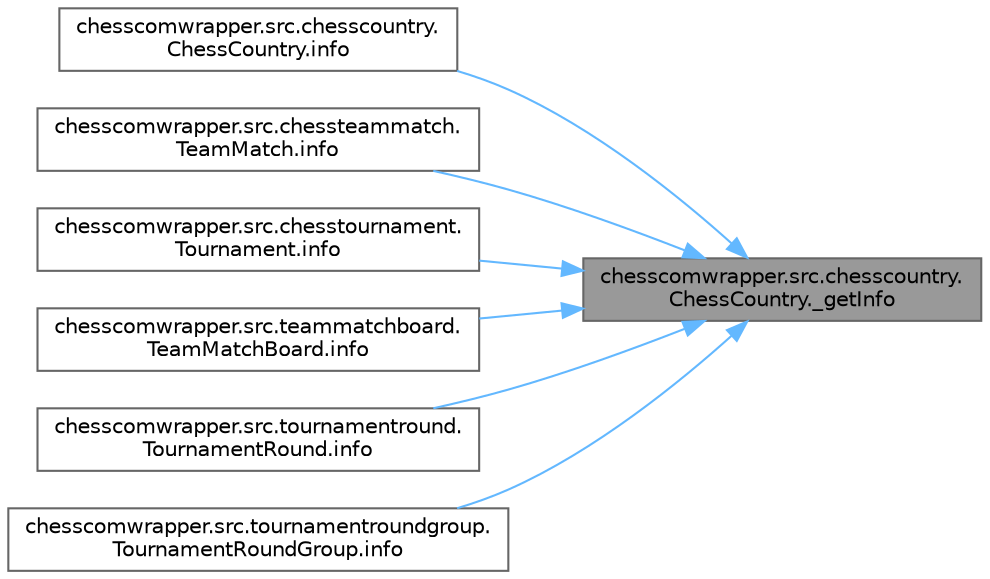 digraph "chesscomwrapper.src.chesscountry.ChessCountry._getInfo"
{
 // LATEX_PDF_SIZE
  bgcolor="transparent";
  edge [fontname=Helvetica,fontsize=10,labelfontname=Helvetica,labelfontsize=10];
  node [fontname=Helvetica,fontsize=10,shape=box,height=0.2,width=0.4];
  rankdir="RL";
  Node1 [label="chesscomwrapper.src.chesscountry.\lChessCountry._getInfo",height=0.2,width=0.4,color="gray40", fillcolor="grey60", style="filled", fontcolor="black",tooltip=" "];
  Node1 -> Node2 [dir="back",color="steelblue1",style="solid"];
  Node2 [label="chesscomwrapper.src.chesscountry.\lChessCountry.info",height=0.2,width=0.4,color="grey40", fillcolor="white", style="filled",URL="$classchesscomwrapper_1_1src_1_1chesscountry_1_1_chess_country.html#a12463578458d76758be4c68fd9623a07",tooltip=" "];
  Node1 -> Node3 [dir="back",color="steelblue1",style="solid"];
  Node3 [label="chesscomwrapper.src.chessteammatch.\lTeamMatch.info",height=0.2,width=0.4,color="grey40", fillcolor="white", style="filled",URL="$classchesscomwrapper_1_1src_1_1chessteammatch_1_1_team_match.html#aad4d4029d6e3cd6804baffe45dcf4ba6",tooltip=" "];
  Node1 -> Node4 [dir="back",color="steelblue1",style="solid"];
  Node4 [label="chesscomwrapper.src.chesstournament.\lTournament.info",height=0.2,width=0.4,color="grey40", fillcolor="white", style="filled",URL="$classchesscomwrapper_1_1src_1_1chesstournament_1_1_tournament.html#a1bf5e722b1765de93b2d97cdcb6f61a9",tooltip=" "];
  Node1 -> Node5 [dir="back",color="steelblue1",style="solid"];
  Node5 [label="chesscomwrapper.src.teammatchboard.\lTeamMatchBoard.info",height=0.2,width=0.4,color="grey40", fillcolor="white", style="filled",URL="$classchesscomwrapper_1_1src_1_1teammatchboard_1_1_team_match_board.html#a02f2be9735874e9b8bba33d2bc5e27ce",tooltip=" "];
  Node1 -> Node6 [dir="back",color="steelblue1",style="solid"];
  Node6 [label="chesscomwrapper.src.tournamentround.\lTournamentRound.info",height=0.2,width=0.4,color="grey40", fillcolor="white", style="filled",URL="$classchesscomwrapper_1_1src_1_1tournamentround_1_1_tournament_round.html#a49b1b7b60b1131cadc80c2e160ddbc70",tooltip=" "];
  Node1 -> Node7 [dir="back",color="steelblue1",style="solid"];
  Node7 [label="chesscomwrapper.src.tournamentroundgroup.\lTournamentRoundGroup.info",height=0.2,width=0.4,color="grey40", fillcolor="white", style="filled",URL="$classchesscomwrapper_1_1src_1_1tournamentroundgroup_1_1_tournament_round_group.html#a6b42fa4cd768c48fbfd26ffa7e35ac6a",tooltip=" "];
}
